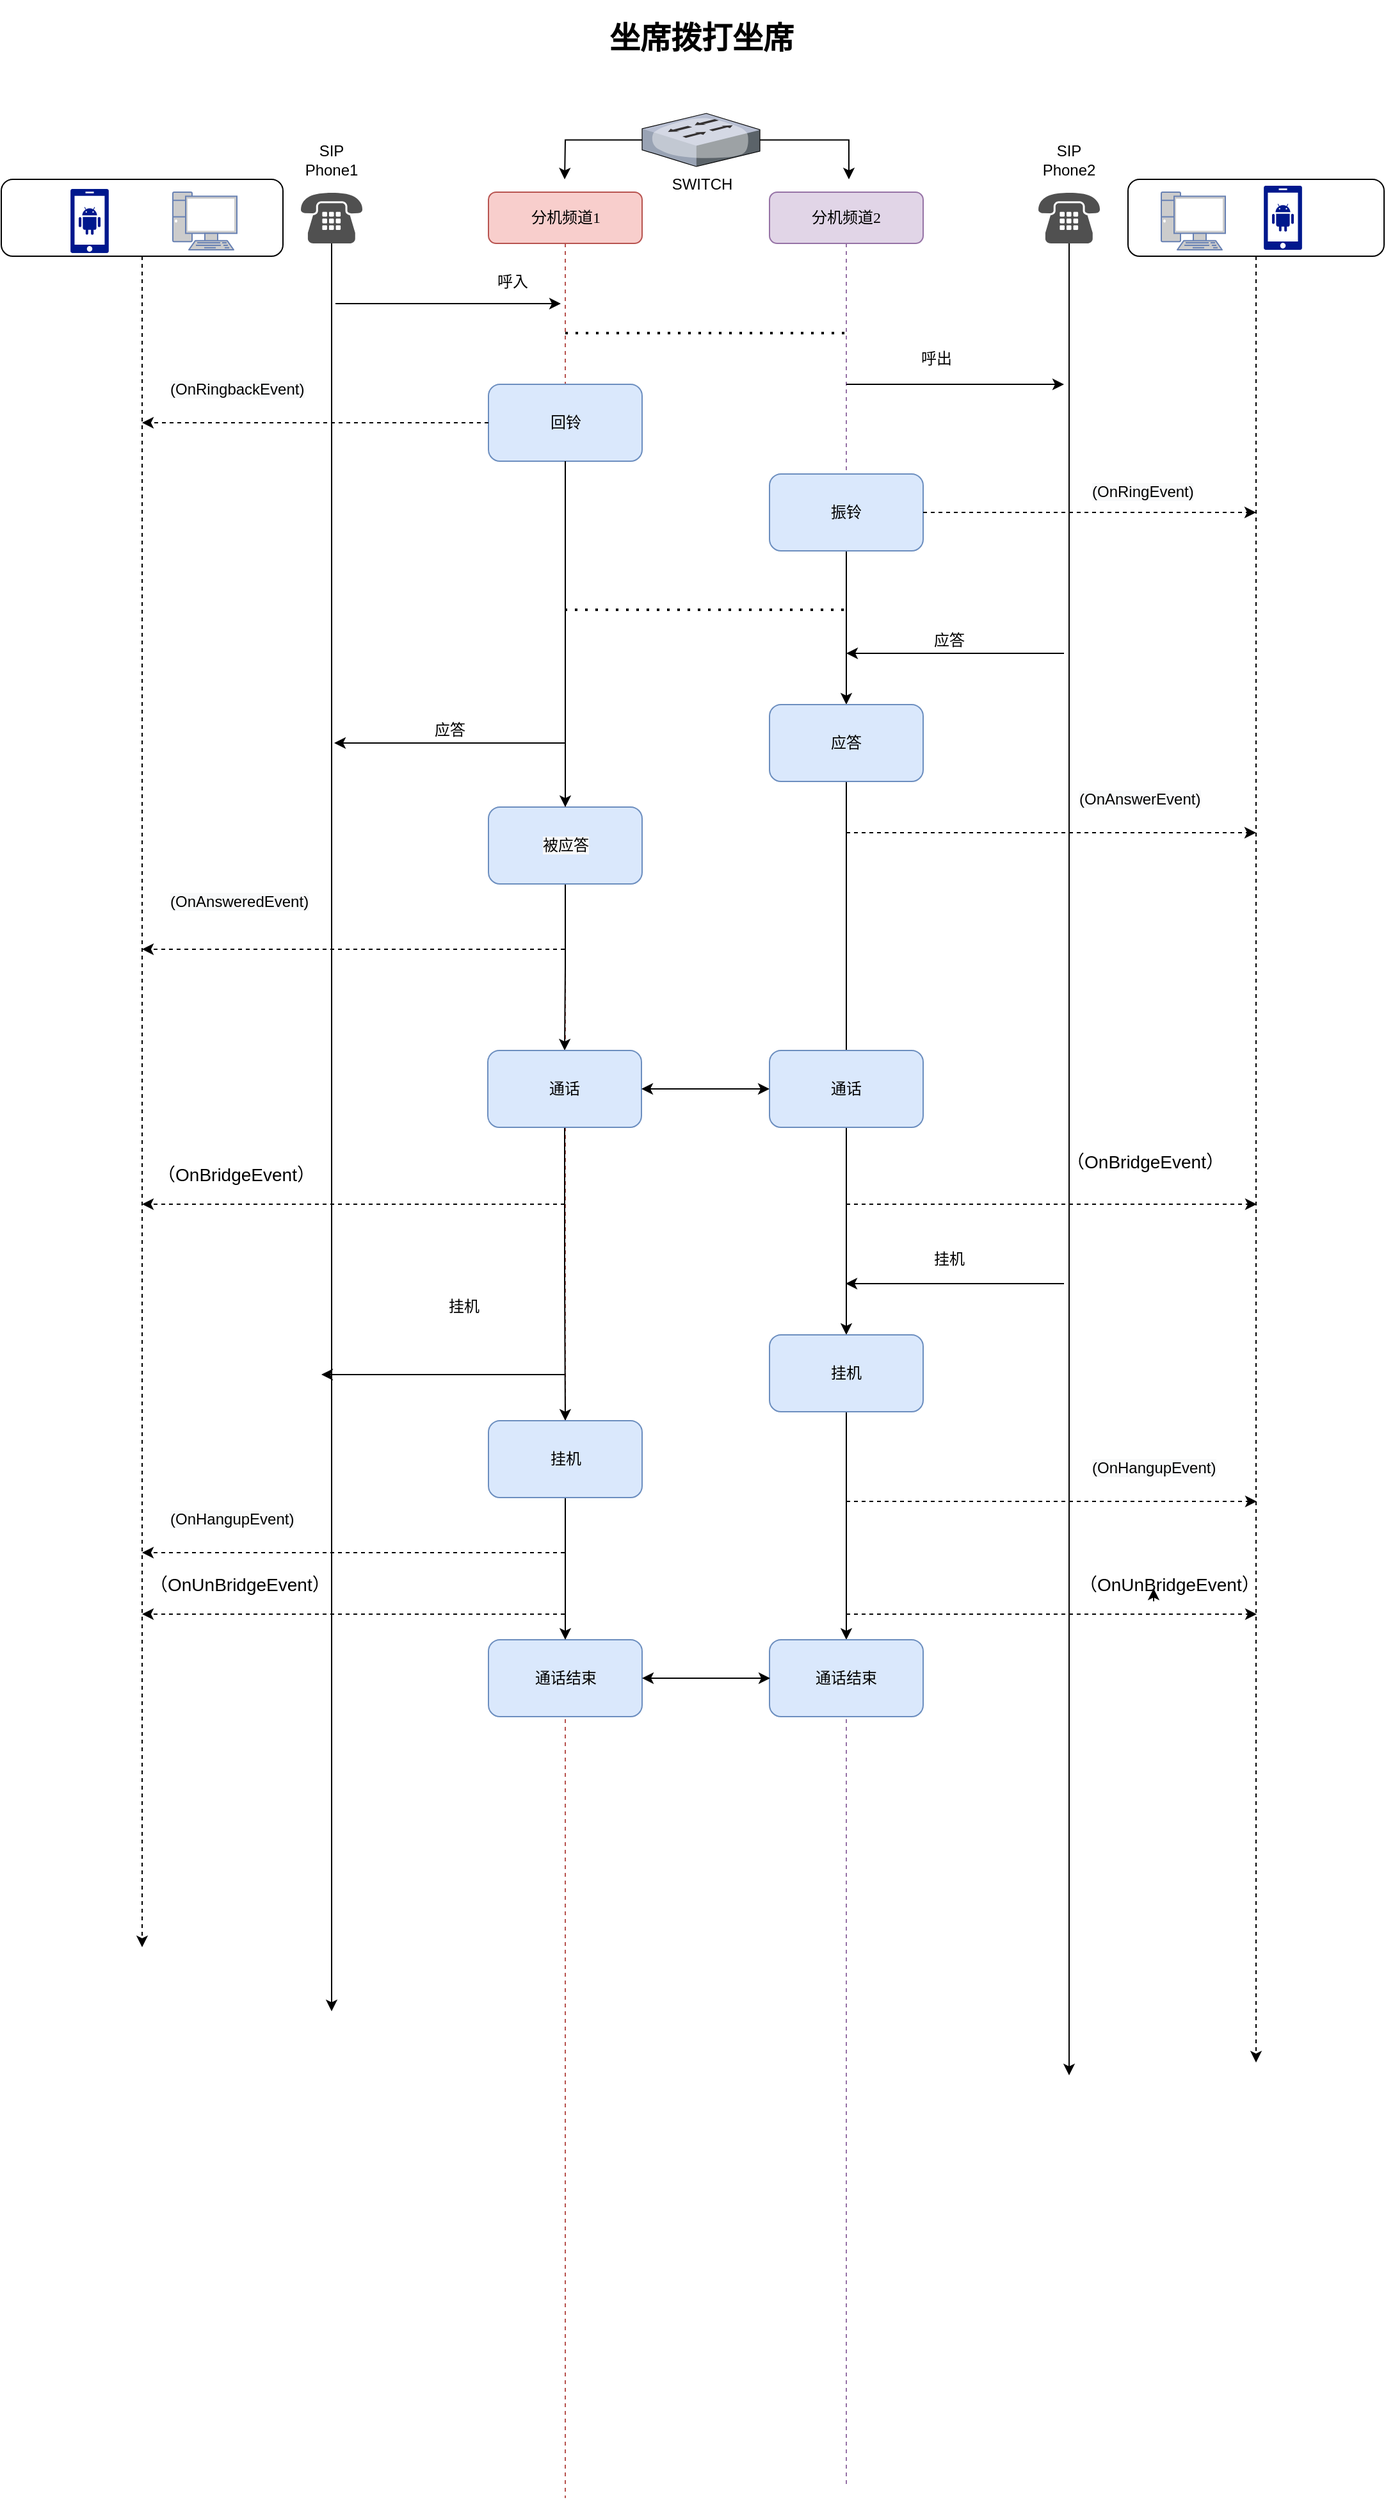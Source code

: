 <mxfile version="16.2.1" type="github">
  <diagram id="9-FvxQDjEBou1wWmNp5G" name="第 1 页">
    <mxGraphModel dx="1865" dy="633" grid="1" gridSize="10" guides="1" tooltips="1" connect="1" arrows="1" fold="1" page="1" pageScale="1" pageWidth="827" pageHeight="1169" math="0" shadow="0">
      <root>
        <mxCell id="0" />
        <mxCell id="1" parent="0" />
        <mxCell id="OYy-x_k3-v6llGjaAuk5-1" value="分机频道2" style="shape=umlLifeline;perimeter=lifelinePerimeter;whiteSpace=wrap;html=1;container=1;collapsible=0;recursiveResize=0;outlineConnect=0;rounded=1;shadow=0;comic=0;labelBackgroundColor=none;strokeWidth=1;fontFamily=Verdana;fontSize=12;align=center;fillColor=#e1d5e7;strokeColor=#9673a6;" vertex="1" parent="1">
          <mxGeometry x="480" y="150" width="120" height="1790" as="geometry" />
        </mxCell>
        <mxCell id="OYy-x_k3-v6llGjaAuk5-80" style="edgeStyle=orthogonalEdgeStyle;rounded=0;orthogonalLoop=1;jettySize=auto;html=1;" edge="1" parent="OYy-x_k3-v6llGjaAuk5-1" source="OYy-x_k3-v6llGjaAuk5-33" target="OYy-x_k3-v6llGjaAuk5-56">
          <mxGeometry relative="1" as="geometry" />
        </mxCell>
        <mxCell id="OYy-x_k3-v6llGjaAuk5-33" value="&lt;p class=&quot;MsoNormal&quot;&gt;&lt;span style=&quot;font-size: 9.0pt&quot;&gt;振铃&lt;/span&gt;&lt;/p&gt;" style="rounded=1;whiteSpace=wrap;html=1;fillColor=#dae8fc;strokeColor=#6c8ebf;" vertex="1" parent="OYy-x_k3-v6llGjaAuk5-1">
          <mxGeometry y="220" width="120" height="60" as="geometry" />
        </mxCell>
        <mxCell id="OYy-x_k3-v6llGjaAuk5-79" style="edgeStyle=orthogonalEdgeStyle;rounded=0;orthogonalLoop=1;jettySize=auto;html=1;" edge="1" parent="OYy-x_k3-v6llGjaAuk5-1" source="OYy-x_k3-v6llGjaAuk5-56" target="OYy-x_k3-v6llGjaAuk5-29">
          <mxGeometry relative="1" as="geometry" />
        </mxCell>
        <mxCell id="OYy-x_k3-v6llGjaAuk5-56" value="&lt;p class=&quot;MsoNormal&quot;&gt;&lt;span style=&quot;font-size: 9.0pt&quot;&gt;应答&lt;/span&gt;&lt;/p&gt;" style="rounded=1;whiteSpace=wrap;html=1;fillColor=#dae8fc;strokeColor=#6c8ebf;" vertex="1" parent="OYy-x_k3-v6llGjaAuk5-1">
          <mxGeometry y="400" width="120" height="60" as="geometry" />
        </mxCell>
        <mxCell id="OYy-x_k3-v6llGjaAuk5-112" style="edgeStyle=orthogonalEdgeStyle;rounded=0;orthogonalLoop=1;jettySize=auto;html=1;startArrow=none;startFill=0;" edge="1" parent="OYy-x_k3-v6llGjaAuk5-1" source="OYy-x_k3-v6llGjaAuk5-29" target="OYy-x_k3-v6llGjaAuk5-99">
          <mxGeometry relative="1" as="geometry" />
        </mxCell>
        <mxCell id="OYy-x_k3-v6llGjaAuk5-29" value="&lt;p class=&quot;MsoNormal&quot;&gt;&lt;span style=&quot;font-size: 9pt&quot;&gt;挂机&lt;/span&gt;&lt;/p&gt;" style="rounded=1;whiteSpace=wrap;html=1;fillColor=#dae8fc;strokeColor=#6c8ebf;" vertex="1" parent="OYy-x_k3-v6llGjaAuk5-1">
          <mxGeometry y="892" width="120" height="60" as="geometry" />
        </mxCell>
        <mxCell id="OYy-x_k3-v6llGjaAuk5-88" value="&lt;p class=&quot;MsoNormal&quot;&gt;通话&lt;/p&gt;" style="rounded=1;whiteSpace=wrap;html=1;fillColor=#dae8fc;strokeColor=#6c8ebf;" vertex="1" parent="OYy-x_k3-v6llGjaAuk5-1">
          <mxGeometry y="670" width="120" height="60" as="geometry" />
        </mxCell>
        <mxCell id="OYy-x_k3-v6llGjaAuk5-99" value="&lt;p class=&quot;MsoNormal&quot;&gt;通话结束&lt;/p&gt;" style="rounded=1;whiteSpace=wrap;html=1;fillColor=#dae8fc;strokeColor=#6c8ebf;" vertex="1" parent="OYy-x_k3-v6llGjaAuk5-1">
          <mxGeometry y="1130" width="120" height="60" as="geometry" />
        </mxCell>
        <mxCell id="OYy-x_k3-v6llGjaAuk5-2" value="分机频道1" style="shape=umlLifeline;perimeter=lifelinePerimeter;whiteSpace=wrap;html=1;container=1;collapsible=0;recursiveResize=0;outlineConnect=0;rounded=1;shadow=0;comic=0;labelBackgroundColor=none;strokeWidth=1;fontFamily=Verdana;fontSize=12;align=center;fillColor=#f8cecc;strokeColor=#b85450;" vertex="1" parent="1">
          <mxGeometry x="260.5" y="150" width="120" height="1800" as="geometry" />
        </mxCell>
        <mxCell id="OYy-x_k3-v6llGjaAuk5-16" value="呼入" style="text;html=1;align=center;verticalAlign=middle;resizable=0;points=[];autosize=1;strokeColor=none;fillColor=none;" vertex="1" parent="OYy-x_k3-v6llGjaAuk5-2">
          <mxGeometry x="-1.5" y="60" width="40" height="20" as="geometry" />
        </mxCell>
        <mxCell id="OYy-x_k3-v6llGjaAuk5-5" value="&lt;p class=&quot;MsoNormal&quot;&gt;&lt;span style=&quot;font-size: 9.0pt&quot;&gt;回铃&lt;/span&gt;&lt;/p&gt;" style="rounded=1;whiteSpace=wrap;html=1;fillColor=#dae8fc;strokeColor=#6c8ebf;" vertex="1" parent="OYy-x_k3-v6llGjaAuk5-2">
          <mxGeometry y="150" width="120" height="60" as="geometry" />
        </mxCell>
        <mxCell id="OYy-x_k3-v6llGjaAuk5-109" style="edgeStyle=orthogonalEdgeStyle;rounded=0;orthogonalLoop=1;jettySize=auto;html=1;startArrow=none;startFill=0;" edge="1" parent="OYy-x_k3-v6llGjaAuk5-2" source="OYy-x_k3-v6llGjaAuk5-18" target="OYy-x_k3-v6llGjaAuk5-87">
          <mxGeometry relative="1" as="geometry" />
        </mxCell>
        <mxCell id="OYy-x_k3-v6llGjaAuk5-18" value="&#xa;&#xa;&lt;span style=&quot;color: rgb(0, 0, 0); font-family: helvetica; font-size: 12px; font-style: normal; font-weight: 400; letter-spacing: normal; text-align: center; text-indent: 0px; text-transform: none; word-spacing: 0px; background-color: rgb(248, 249, 250); display: inline; float: none;&quot;&gt;被应答&lt;/span&gt;&#xa;&#xa;" style="rounded=1;whiteSpace=wrap;html=1;fillColor=#dae8fc;strokeColor=#6c8ebf;" vertex="1" parent="OYy-x_k3-v6llGjaAuk5-2">
          <mxGeometry y="480" width="120" height="60" as="geometry" />
        </mxCell>
        <mxCell id="OYy-x_k3-v6llGjaAuk5-20" style="edgeStyle=none;rounded=0;orthogonalLoop=1;jettySize=auto;html=1;" edge="1" parent="OYy-x_k3-v6llGjaAuk5-2" source="OYy-x_k3-v6llGjaAuk5-5" target="OYy-x_k3-v6llGjaAuk5-18">
          <mxGeometry relative="1" as="geometry" />
        </mxCell>
        <mxCell id="OYy-x_k3-v6llGjaAuk5-110" style="edgeStyle=orthogonalEdgeStyle;rounded=0;orthogonalLoop=1;jettySize=auto;html=1;startArrow=none;startFill=0;" edge="1" parent="OYy-x_k3-v6llGjaAuk5-2" source="OYy-x_k3-v6llGjaAuk5-87" target="OYy-x_k3-v6llGjaAuk5-101">
          <mxGeometry relative="1" as="geometry" />
        </mxCell>
        <mxCell id="OYy-x_k3-v6llGjaAuk5-87" value="通话" style="rounded=1;whiteSpace=wrap;html=1;fillColor=#dae8fc;strokeColor=#6c8ebf;" vertex="1" parent="OYy-x_k3-v6llGjaAuk5-2">
          <mxGeometry x="-0.5" y="670" width="120" height="60" as="geometry" />
        </mxCell>
        <mxCell id="OYy-x_k3-v6llGjaAuk5-100" value="通话结束" style="rounded=1;whiteSpace=wrap;html=1;fillColor=#dae8fc;strokeColor=#6c8ebf;" vertex="1" parent="OYy-x_k3-v6llGjaAuk5-2">
          <mxGeometry y="1130" width="120" height="60" as="geometry" />
        </mxCell>
        <mxCell id="OYy-x_k3-v6llGjaAuk5-111" style="edgeStyle=orthogonalEdgeStyle;rounded=0;orthogonalLoop=1;jettySize=auto;html=1;startArrow=none;startFill=0;" edge="1" parent="OYy-x_k3-v6llGjaAuk5-2" source="OYy-x_k3-v6llGjaAuk5-101" target="OYy-x_k3-v6llGjaAuk5-100">
          <mxGeometry relative="1" as="geometry" />
        </mxCell>
        <mxCell id="OYy-x_k3-v6llGjaAuk5-101" value="&lt;p class=&quot;MsoNormal&quot;&gt;挂机&lt;/p&gt;" style="rounded=1;whiteSpace=wrap;html=1;fillColor=#dae8fc;strokeColor=#6c8ebf;" vertex="1" parent="OYy-x_k3-v6llGjaAuk5-2">
          <mxGeometry y="959" width="120" height="60" as="geometry" />
        </mxCell>
        <mxCell id="OYy-x_k3-v6llGjaAuk5-34" value="" style="endArrow=classic;html=1;rounded=0;" edge="1" parent="1">
          <mxGeometry width="50" height="50" relative="1" as="geometry">
            <mxPoint x="141" y="237" as="sourcePoint" />
            <mxPoint x="317" y="237" as="targetPoint" />
          </mxGeometry>
        </mxCell>
        <mxCell id="OYy-x_k3-v6llGjaAuk5-44" style="edgeStyle=orthogonalEdgeStyle;rounded=0;orthogonalLoop=1;jettySize=auto;html=1;" edge="1" parent="1" source="OYy-x_k3-v6llGjaAuk5-36">
          <mxGeometry relative="1" as="geometry">
            <mxPoint x="714" y="1620" as="targetPoint" />
          </mxGeometry>
        </mxCell>
        <mxCell id="OYy-x_k3-v6llGjaAuk5-36" value="" style="sketch=0;pointerEvents=1;shadow=0;dashed=0;html=1;strokeColor=none;fillColor=#505050;labelPosition=center;verticalLabelPosition=bottom;verticalAlign=top;outlineConnect=0;align=center;shape=mxgraph.office.devices.phone_traditional;" vertex="1" parent="1">
          <mxGeometry x="690" y="150" width="48" height="40" as="geometry" />
        </mxCell>
        <mxCell id="OYy-x_k3-v6llGjaAuk5-39" value="" style="endArrow=classic;html=1;rounded=0;" edge="1" parent="1" source="OYy-x_k3-v6llGjaAuk5-1">
          <mxGeometry width="50" height="50" relative="1" as="geometry">
            <mxPoint x="350" y="350" as="sourcePoint" />
            <mxPoint x="710" y="300" as="targetPoint" />
          </mxGeometry>
        </mxCell>
        <mxCell id="OYy-x_k3-v6llGjaAuk5-40" value="呼出" style="text;html=1;align=center;verticalAlign=middle;resizable=0;points=[];autosize=1;strokeColor=none;fillColor=none;" vertex="1" parent="1">
          <mxGeometry x="590" y="270" width="40" height="20" as="geometry" />
        </mxCell>
        <mxCell id="OYy-x_k3-v6llGjaAuk5-41" value="" style="endArrow=none;dashed=1;html=1;dashPattern=1 3;strokeWidth=2;rounded=0;" edge="1" parent="1" source="OYy-x_k3-v6llGjaAuk5-2" target="OYy-x_k3-v6llGjaAuk5-1">
          <mxGeometry width="50" height="50" relative="1" as="geometry">
            <mxPoint x="350" y="380" as="sourcePoint" />
            <mxPoint x="400" y="330" as="targetPoint" />
            <Array as="points">
              <mxPoint x="330" y="260" />
            </Array>
          </mxGeometry>
        </mxCell>
        <mxCell id="OYy-x_k3-v6llGjaAuk5-43" style="edgeStyle=orthogonalEdgeStyle;rounded=0;orthogonalLoop=1;jettySize=auto;html=1;" edge="1" parent="1" source="OYy-x_k3-v6llGjaAuk5-42">
          <mxGeometry relative="1" as="geometry">
            <mxPoint x="138" y="1570" as="targetPoint" />
          </mxGeometry>
        </mxCell>
        <mxCell id="OYy-x_k3-v6llGjaAuk5-42" value="" style="sketch=0;pointerEvents=1;shadow=0;dashed=0;html=1;strokeColor=none;fillColor=#505050;labelPosition=center;verticalLabelPosition=bottom;verticalAlign=top;outlineConnect=0;align=center;shape=mxgraph.office.devices.phone_traditional;" vertex="1" parent="1">
          <mxGeometry x="114" y="150" width="48" height="40" as="geometry" />
        </mxCell>
        <mxCell id="OYy-x_k3-v6llGjaAuk5-46" value="SIP Phone1" style="text;html=1;strokeColor=none;fillColor=none;align=center;verticalAlign=middle;whiteSpace=wrap;rounded=0;" vertex="1" parent="1">
          <mxGeometry x="108" y="110" width="60" height="30" as="geometry" />
        </mxCell>
        <mxCell id="OYy-x_k3-v6llGjaAuk5-47" value="SIP Phone2" style="text;html=1;strokeColor=none;fillColor=none;align=center;verticalAlign=middle;whiteSpace=wrap;rounded=0;" vertex="1" parent="1">
          <mxGeometry x="684" y="110" width="60" height="30" as="geometry" />
        </mxCell>
        <mxCell id="OYy-x_k3-v6llGjaAuk5-48" style="edgeStyle=orthogonalEdgeStyle;rounded=0;orthogonalLoop=1;jettySize=auto;html=1;dashed=1;" edge="1" parent="1" source="OYy-x_k3-v6llGjaAuk5-5">
          <mxGeometry relative="1" as="geometry">
            <mxPoint x="-10" y="330" as="targetPoint" />
          </mxGeometry>
        </mxCell>
        <mxCell id="OYy-x_k3-v6llGjaAuk5-49" value="&lt;span style=&quot;color: rgb(0, 0, 0); font-family: helvetica; font-size: 9pt; font-style: normal; font-weight: 400; letter-spacing: normal; text-align: center; text-indent: 0px; text-transform: none; word-spacing: 0px; background-color: rgb(248, 249, 250);&quot;&gt;(O&lt;/span&gt;&lt;span style=&quot;color: rgb(0, 0, 0); font-family: helvetica; font-size: 9pt; font-style: normal; font-weight: 400; letter-spacing: normal; text-align: center; text-indent: 0px; text-transform: none; word-spacing: 0px; background-color: rgb(248, 249, 250);&quot;&gt;nRingbackEvent)&lt;/span&gt;" style="text;whiteSpace=wrap;html=1;" vertex="1" parent="1">
          <mxGeometry x="10" y="290" width="130" height="30" as="geometry" />
        </mxCell>
        <mxCell id="OYy-x_k3-v6llGjaAuk5-50" style="edgeStyle=orthogonalEdgeStyle;rounded=0;orthogonalLoop=1;jettySize=auto;html=1;dashed=1;" edge="1" parent="1" source="OYy-x_k3-v6llGjaAuk5-33">
          <mxGeometry relative="1" as="geometry">
            <mxPoint x="860" y="400" as="targetPoint" />
          </mxGeometry>
        </mxCell>
        <mxCell id="OYy-x_k3-v6llGjaAuk5-51" value="&lt;span style=&quot;color: rgb(0 , 0 , 0) ; font-family: &amp;#34;helvetica&amp;#34; ; font-size: 9pt ; font-style: normal ; font-weight: 400 ; letter-spacing: normal ; text-align: center ; text-indent: 0px ; text-transform: none ; word-spacing: 0px ; background-color: rgb(248 , 249 , 250)&quot;&gt;(O&lt;/span&gt;&lt;span style=&quot;color: rgb(0 , 0 , 0) ; font-family: &amp;#34;helvetica&amp;#34; ; font-size: 9pt ; font-style: normal ; font-weight: 400 ; letter-spacing: normal ; text-align: center ; text-indent: 0px ; text-transform: none ; word-spacing: 0px ; background-color: rgb(248 , 249 , 250)&quot;&gt;nRingEvent)&lt;/span&gt;" style="text;whiteSpace=wrap;html=1;" vertex="1" parent="1">
          <mxGeometry x="730" y="370" width="100" height="30" as="geometry" />
        </mxCell>
        <mxCell id="OYy-x_k3-v6llGjaAuk5-52" value="" style="endArrow=classic;html=1;rounded=0;" edge="1" parent="1" target="OYy-x_k3-v6llGjaAuk5-1">
          <mxGeometry width="50" height="50" relative="1" as="geometry">
            <mxPoint x="710" y="510" as="sourcePoint" />
            <mxPoint x="400" y="430" as="targetPoint" />
          </mxGeometry>
        </mxCell>
        <mxCell id="OYy-x_k3-v6llGjaAuk5-53" value="应答" style="text;html=1;align=center;verticalAlign=middle;resizable=0;points=[];autosize=1;strokeColor=none;fillColor=none;" vertex="1" parent="1">
          <mxGeometry x="600" y="490" width="40" height="20" as="geometry" />
        </mxCell>
        <mxCell id="OYy-x_k3-v6llGjaAuk5-57" value="" style="endArrow=classic;html=1;rounded=0;dashed=1;" edge="1" parent="1" source="OYy-x_k3-v6llGjaAuk5-1">
          <mxGeometry width="50" height="50" relative="1" as="geometry">
            <mxPoint x="660" y="700" as="sourcePoint" />
            <mxPoint x="860" y="650" as="targetPoint" />
          </mxGeometry>
        </mxCell>
        <mxCell id="OYy-x_k3-v6llGjaAuk5-58" value="&lt;span style=&quot;color: rgb(0, 0, 0); font-family: helvetica; font-size: 9pt; font-style: normal; font-weight: 400; letter-spacing: normal; text-align: center; text-indent: 0px; text-transform: none; word-spacing: 0px; background-color: rgb(248, 249, 250);&quot;&gt;(&lt;/span&gt;&lt;span style=&quot;color: rgb(0, 0, 0); font-family: helvetica; font-size: 9pt; font-style: normal; font-weight: 400; letter-spacing: normal; text-align: center; text-indent: 0px; text-transform: none; word-spacing: 0px; background-color: rgb(248, 249, 250);&quot;&gt;O&lt;/span&gt;&lt;span style=&quot;color: rgb(0, 0, 0); font-family: helvetica; font-size: 9pt; font-style: normal; font-weight: 400; letter-spacing: normal; text-align: center; text-indent: 0px; text-transform: none; word-spacing: 0px; background-color: rgb(248, 249, 250);&quot;&gt;nAnswerEvent&lt;/span&gt;&lt;span style=&quot;color: rgb(0, 0, 0); font-family: helvetica; font-size: 9pt; font-style: normal; font-weight: 400; letter-spacing: normal; text-align: center; text-indent: 0px; text-transform: none; word-spacing: 0px; background-color: rgb(248, 249, 250);&quot;&gt;)&lt;/span&gt;" style="text;whiteSpace=wrap;html=1;" vertex="1" parent="1">
          <mxGeometry x="720" y="610" width="120" height="30" as="geometry" />
        </mxCell>
        <mxCell id="OYy-x_k3-v6llGjaAuk5-63" value="" style="endArrow=classic;html=1;rounded=0;dashed=1;" edge="1" parent="1">
          <mxGeometry width="50" height="50" relative="1" as="geometry">
            <mxPoint x="320" y="741" as="sourcePoint" />
            <mxPoint x="-10" y="741" as="targetPoint" />
          </mxGeometry>
        </mxCell>
        <mxCell id="OYy-x_k3-v6llGjaAuk5-64" value="&lt;span style=&quot;color: rgb(0 , 0 , 0) ; font-family: &amp;#34;helvetica&amp;#34; ; font-size: 9pt ; font-style: normal ; font-weight: 400 ; letter-spacing: normal ; text-align: center ; text-indent: 0px ; text-transform: none ; word-spacing: 0px ; background-color: rgb(248 , 249 , 250)&quot;&gt;(&lt;/span&gt;&lt;span style=&quot;color: rgb(0 , 0 , 0) ; font-family: &amp;#34;helvetica&amp;#34; ; font-size: 9pt ; font-style: normal ; font-weight: 400 ; letter-spacing: normal ; text-align: center ; text-indent: 0px ; text-transform: none ; word-spacing: 0px ; background-color: rgb(248 , 249 , 250)&quot;&gt;O&lt;/span&gt;&lt;span style=&quot;color: rgb(0 , 0 , 0) ; font-family: &amp;#34;helvetica&amp;#34; ; font-size: 9pt ; font-style: normal ; font-weight: 400 ; letter-spacing: normal ; text-align: center ; text-indent: 0px ; text-transform: none ; word-spacing: 0px ; background-color: rgb(248 , 249 , 250)&quot;&gt;nAnsweredEvent&lt;/span&gt;&lt;span style=&quot;color: rgb(0 , 0 , 0) ; font-family: &amp;#34;helvetica&amp;#34; ; font-size: 9pt ; font-style: normal ; font-weight: 400 ; letter-spacing: normal ; text-align: center ; text-indent: 0px ; text-transform: none ; word-spacing: 0px ; background-color: rgb(248 , 249 , 250)&quot;&gt;)&lt;/span&gt;" style="text;whiteSpace=wrap;html=1;" vertex="1" parent="1">
          <mxGeometry x="10" y="690" width="170" height="30" as="geometry" />
        </mxCell>
        <mxCell id="OYy-x_k3-v6llGjaAuk5-66" value="" style="endArrow=none;dashed=1;html=1;dashPattern=1 3;strokeWidth=2;rounded=0;" edge="1" parent="1">
          <mxGeometry width="50" height="50" relative="1" as="geometry">
            <mxPoint x="320" y="476" as="sourcePoint" />
            <mxPoint x="539.5" y="476" as="targetPoint" />
            <Array as="points">
              <mxPoint x="330" y="476" />
            </Array>
          </mxGeometry>
        </mxCell>
        <mxCell id="OYy-x_k3-v6llGjaAuk5-67" value="&lt;h1&gt;坐席拨打坐席&lt;/h1&gt;&lt;p&gt;&lt;br&gt;&lt;/p&gt;" style="text;html=1;strokeColor=none;fillColor=none;spacing=5;spacingTop=-20;whiteSpace=wrap;overflow=hidden;rounded=0;" vertex="1" parent="1">
          <mxGeometry x="350" y="10" width="190" height="60" as="geometry" />
        </mxCell>
        <mxCell id="OYy-x_k3-v6llGjaAuk5-69" value="" style="group" vertex="1" connectable="0" parent="1">
          <mxGeometry x="-120" y="140" width="220" height="60" as="geometry" />
        </mxCell>
        <mxCell id="OYy-x_k3-v6llGjaAuk5-68" value="" style="rounded=1;whiteSpace=wrap;html=1;gradientColor=#ffffff;" vertex="1" parent="OYy-x_k3-v6llGjaAuk5-69">
          <mxGeometry width="220" height="60" as="geometry" />
        </mxCell>
        <mxCell id="OYy-x_k3-v6llGjaAuk5-59" value="" style="fontColor=#0066CC;verticalAlign=top;verticalLabelPosition=bottom;labelPosition=center;align=center;html=1;outlineConnect=0;fillColor=#CCCCCC;strokeColor=#6881B3;gradientColor=none;gradientDirection=north;strokeWidth=2;shape=mxgraph.networks.pc;" vertex="1" parent="OYy-x_k3-v6llGjaAuk5-69">
          <mxGeometry x="134" y="10" width="50" height="45" as="geometry" />
        </mxCell>
        <mxCell id="OYy-x_k3-v6llGjaAuk5-60" value="" style="sketch=0;aspect=fixed;pointerEvents=1;shadow=0;dashed=0;html=1;strokeColor=none;labelPosition=center;verticalLabelPosition=bottom;verticalAlign=top;align=center;fillColor=#00188D;shape=mxgraph.mscae.enterprise.android_phone" vertex="1" parent="OYy-x_k3-v6llGjaAuk5-69">
          <mxGeometry x="54" y="7.5" width="30" height="50" as="geometry" />
        </mxCell>
        <mxCell id="OYy-x_k3-v6llGjaAuk5-72" value="" style="group" vertex="1" connectable="0" parent="1">
          <mxGeometry x="760" y="140" width="200" height="60" as="geometry" />
        </mxCell>
        <mxCell id="OYy-x_k3-v6llGjaAuk5-71" value="" style="rounded=1;whiteSpace=wrap;html=1;gradientColor=#ffffff;" vertex="1" parent="OYy-x_k3-v6llGjaAuk5-72">
          <mxGeometry width="200" height="60" as="geometry" />
        </mxCell>
        <mxCell id="OYy-x_k3-v6llGjaAuk5-61" value="" style="fontColor=#0066CC;verticalAlign=top;verticalLabelPosition=bottom;labelPosition=center;align=center;html=1;outlineConnect=0;fillColor=#CCCCCC;strokeColor=#6881B3;gradientColor=none;gradientDirection=north;strokeWidth=2;shape=mxgraph.networks.pc;" vertex="1" parent="OYy-x_k3-v6llGjaAuk5-72">
          <mxGeometry x="26" y="10" width="50" height="45" as="geometry" />
        </mxCell>
        <mxCell id="OYy-x_k3-v6llGjaAuk5-62" value="" style="sketch=0;aspect=fixed;pointerEvents=1;shadow=0;dashed=0;html=1;strokeColor=none;labelPosition=center;verticalLabelPosition=bottom;verticalAlign=top;align=center;fillColor=#00188D;shape=mxgraph.mscae.enterprise.android_phone" vertex="1" parent="OYy-x_k3-v6llGjaAuk5-72">
          <mxGeometry x="106" y="5" width="30" height="50" as="geometry" />
        </mxCell>
        <mxCell id="OYy-x_k3-v6llGjaAuk5-73" style="edgeStyle=orthogonalEdgeStyle;rounded=0;orthogonalLoop=1;jettySize=auto;html=1;dashed=1;" edge="1" parent="1" source="OYy-x_k3-v6llGjaAuk5-68">
          <mxGeometry relative="1" as="geometry">
            <mxPoint x="-10" y="1520" as="targetPoint" />
          </mxGeometry>
        </mxCell>
        <mxCell id="OYy-x_k3-v6llGjaAuk5-76" style="edgeStyle=orthogonalEdgeStyle;rounded=0;orthogonalLoop=1;jettySize=auto;html=1;dashed=1;" edge="1" parent="1" source="OYy-x_k3-v6llGjaAuk5-71">
          <mxGeometry relative="1" as="geometry">
            <mxPoint x="860" y="1610" as="targetPoint" />
            <Array as="points">
              <mxPoint x="860" y="1210" />
            </Array>
          </mxGeometry>
        </mxCell>
        <mxCell id="OYy-x_k3-v6llGjaAuk5-77" value="" style="endArrow=classic;html=1;rounded=0;" edge="1" parent="1">
          <mxGeometry width="50" height="50" relative="1" as="geometry">
            <mxPoint x="710" y="1002" as="sourcePoint" />
            <mxPoint x="539.5" y="1002" as="targetPoint" />
          </mxGeometry>
        </mxCell>
        <mxCell id="OYy-x_k3-v6llGjaAuk5-78" value="挂机" style="text;html=1;align=center;verticalAlign=middle;resizable=0;points=[];autosize=1;strokeColor=none;fillColor=none;" vertex="1" parent="1">
          <mxGeometry x="600" y="973" width="40" height="20" as="geometry" />
        </mxCell>
        <mxCell id="OYy-x_k3-v6llGjaAuk5-83" value="" style="endArrow=classic;html=1;rounded=0;dashed=1;" edge="1" parent="1">
          <mxGeometry width="50" height="50" relative="1" as="geometry">
            <mxPoint x="540" y="1172" as="sourcePoint" />
            <mxPoint x="860.5" y="1172" as="targetPoint" />
          </mxGeometry>
        </mxCell>
        <mxCell id="OYy-x_k3-v6llGjaAuk5-84" value="&lt;span style=&quot;color: rgb(0, 0, 0); font-family: helvetica; font-size: 9pt; font-style: normal; font-weight: 400; letter-spacing: normal; text-align: center; text-indent: 0px; text-transform: none; word-spacing: 0px; background-color: rgb(248, 249, 250);&quot;&gt;(&lt;/span&gt;&lt;span style=&quot;color: rgb(0, 0, 0); font-family: helvetica; font-size: 9pt; font-style: normal; font-weight: 400; letter-spacing: normal; text-align: center; text-indent: 0px; text-transform: none; word-spacing: 0px; background-color: rgb(248, 249, 250);&quot;&gt;O&lt;/span&gt;&lt;span style=&quot;color: rgb(0, 0, 0); font-family: helvetica; font-size: 9pt; font-style: normal; font-weight: 400; letter-spacing: normal; text-align: center; text-indent: 0px; text-transform: none; word-spacing: 0px; background-color: rgb(248, 249, 250);&quot;&gt;nHangupEvent&lt;/span&gt;&lt;span style=&quot;color: rgb(0, 0, 0); font-family: helvetica; font-size: 9pt; font-style: normal; font-weight: 400; letter-spacing: normal; text-align: center; text-indent: 0px; text-transform: none; word-spacing: 0px; background-color: rgb(248, 249, 250);&quot;&gt;)&lt;/span&gt;" style="text;whiteSpace=wrap;html=1;" vertex="1" parent="1">
          <mxGeometry x="730" y="1132" width="120" height="30" as="geometry" />
        </mxCell>
        <mxCell id="OYy-x_k3-v6llGjaAuk5-85" value="" style="endArrow=classic;html=1;rounded=0;dashed=1;" edge="1" parent="1">
          <mxGeometry width="50" height="50" relative="1" as="geometry">
            <mxPoint x="320" y="1212" as="sourcePoint" />
            <mxPoint x="-10" y="1212" as="targetPoint" />
          </mxGeometry>
        </mxCell>
        <mxCell id="OYy-x_k3-v6llGjaAuk5-86" value="&lt;span style=&quot;color: rgb(0, 0, 0); font-family: helvetica; font-size: 9pt; font-style: normal; font-weight: 400; letter-spacing: normal; text-align: center; text-indent: 0px; text-transform: none; word-spacing: 0px; background-color: rgb(248, 249, 250);&quot;&gt;(&lt;/span&gt;&lt;span style=&quot;color: rgb(0, 0, 0); font-family: helvetica; font-size: 9pt; font-style: normal; font-weight: 400; letter-spacing: normal; text-align: center; text-indent: 0px; text-transform: none; word-spacing: 0px; background-color: rgb(248, 249, 250);&quot;&gt;O&lt;/span&gt;&lt;span style=&quot;color: rgb(0, 0, 0); font-family: helvetica; font-size: 9pt; font-style: normal; font-weight: 400; letter-spacing: normal; text-align: center; text-indent: 0px; text-transform: none; word-spacing: 0px; background-color: rgb(248, 249, 250);&quot;&gt;nHangupEvent&lt;/span&gt;&lt;span style=&quot;color: rgb(0, 0, 0); font-family: helvetica; font-size: 9pt; font-style: normal; font-weight: 400; letter-spacing: normal; text-align: center; text-indent: 0px; text-transform: none; word-spacing: 0px; background-color: rgb(248, 249, 250);&quot;&gt;)&lt;/span&gt;" style="text;whiteSpace=wrap;html=1;" vertex="1" parent="1">
          <mxGeometry x="10" y="1172" width="120" height="30" as="geometry" />
        </mxCell>
        <mxCell id="OYy-x_k3-v6llGjaAuk5-89" value="" style="endArrow=classic;html=1;rounded=0;dashed=1;" edge="1" parent="1">
          <mxGeometry width="50" height="50" relative="1" as="geometry">
            <mxPoint x="540" y="940" as="sourcePoint" />
            <mxPoint x="860.5" y="940" as="targetPoint" />
          </mxGeometry>
        </mxCell>
        <mxCell id="OYy-x_k3-v6llGjaAuk5-90" value="" style="endArrow=classic;html=1;rounded=0;dashed=1;" edge="1" parent="1">
          <mxGeometry width="50" height="50" relative="1" as="geometry">
            <mxPoint x="320" y="940" as="sourcePoint" />
            <mxPoint x="-10" y="940" as="targetPoint" />
          </mxGeometry>
        </mxCell>
        <mxCell id="OYy-x_k3-v6llGjaAuk5-91" value="&lt;p class=&quot;MsoNormal&quot;&gt;&lt;span style=&quot;font-size: 10.5pt&quot;&gt;（On&lt;/span&gt;&lt;span style=&quot;font-size: 10.5pt&quot;&gt;BridgeEvent）&lt;/span&gt;&lt;/p&gt;" style="text;whiteSpace=wrap;html=1;" vertex="1" parent="1">
          <mxGeometry x="710" y="880" width="120" height="50" as="geometry" />
        </mxCell>
        <mxCell id="OYy-x_k3-v6llGjaAuk5-92" value="&lt;p class=&quot;MsoNormal&quot;&gt;&lt;span style=&quot;font-size: 10.5pt&quot;&gt;（On&lt;/span&gt;&lt;span style=&quot;font-size: 10.5pt&quot;&gt;BridgeEvent）&lt;/span&gt;&lt;/p&gt;" style="text;whiteSpace=wrap;html=1;" vertex="1" parent="1">
          <mxGeometry y="890" width="120" height="50" as="geometry" />
        </mxCell>
        <mxCell id="OYy-x_k3-v6llGjaAuk5-96" style="edgeStyle=orthogonalEdgeStyle;rounded=0;orthogonalLoop=1;jettySize=auto;html=1;" edge="1" parent="1" source="OYy-x_k3-v6llGjaAuk5-95">
          <mxGeometry relative="1" as="geometry">
            <mxPoint x="320" y="140" as="targetPoint" />
          </mxGeometry>
        </mxCell>
        <mxCell id="OYy-x_k3-v6llGjaAuk5-97" style="edgeStyle=orthogonalEdgeStyle;rounded=0;orthogonalLoop=1;jettySize=auto;html=1;" edge="1" parent="1">
          <mxGeometry relative="1" as="geometry">
            <mxPoint x="542" y="140" as="targetPoint" />
            <mxPoint x="464.5" y="109.3" as="sourcePoint" />
            <Array as="points">
              <mxPoint x="542" y="109" />
            </Array>
          </mxGeometry>
        </mxCell>
        <mxCell id="OYy-x_k3-v6llGjaAuk5-95" value="SWITCH" style="verticalLabelPosition=bottom;sketch=0;aspect=fixed;html=1;verticalAlign=top;strokeColor=none;align=center;outlineConnect=0;shape=mxgraph.citrix.switch;gradientColor=#ffffff;" vertex="1" parent="1">
          <mxGeometry x="380.5" y="88.5" width="92" height="41.5" as="geometry" />
        </mxCell>
        <mxCell id="OYy-x_k3-v6llGjaAuk5-102" style="edgeStyle=orthogonalEdgeStyle;rounded=0;orthogonalLoop=1;jettySize=auto;html=1;entryX=0;entryY=0.5;entryDx=0;entryDy=0;startArrow=classic;startFill=1;" edge="1" parent="1" source="OYy-x_k3-v6llGjaAuk5-87" target="OYy-x_k3-v6llGjaAuk5-88">
          <mxGeometry relative="1" as="geometry" />
        </mxCell>
        <mxCell id="OYy-x_k3-v6llGjaAuk5-103" value="" style="endArrow=classic;html=1;rounded=0;" edge="1" parent="1">
          <mxGeometry width="50" height="50" relative="1" as="geometry">
            <mxPoint x="320" y="580" as="sourcePoint" />
            <mxPoint x="140" y="580" as="targetPoint" />
          </mxGeometry>
        </mxCell>
        <mxCell id="OYy-x_k3-v6llGjaAuk5-104" value="应答" style="text;html=1;align=center;verticalAlign=middle;resizable=0;points=[];autosize=1;strokeColor=none;fillColor=none;" vertex="1" parent="1">
          <mxGeometry x="210" y="560" width="40" height="20" as="geometry" />
        </mxCell>
        <mxCell id="OYy-x_k3-v6llGjaAuk5-106" value="" style="endArrow=classic;html=1;rounded=0;" edge="1" parent="1">
          <mxGeometry width="50" height="50" relative="1" as="geometry">
            <mxPoint x="320" y="1073" as="sourcePoint" />
            <mxPoint x="130" y="1073" as="targetPoint" />
          </mxGeometry>
        </mxCell>
        <mxCell id="OYy-x_k3-v6llGjaAuk5-107" value="挂机" style="text;html=1;align=center;verticalAlign=middle;resizable=0;points=[];autosize=1;strokeColor=none;fillColor=none;" vertex="1" parent="1">
          <mxGeometry x="220.5" y="1010" width="40" height="20" as="geometry" />
        </mxCell>
        <mxCell id="OYy-x_k3-v6llGjaAuk5-113" value="" style="endArrow=classic;html=1;rounded=0;dashed=1;" edge="1" parent="1">
          <mxGeometry width="50" height="50" relative="1" as="geometry">
            <mxPoint x="320" y="1260" as="sourcePoint" />
            <mxPoint x="-10" y="1260" as="targetPoint" />
          </mxGeometry>
        </mxCell>
        <mxCell id="OYy-x_k3-v6llGjaAuk5-114" value="&lt;p class=&quot;MsoNormal&quot;&gt;&lt;span style=&quot;font-size: 10.5pt&quot;&gt;（&lt;/span&gt;&lt;span style=&quot;font-size: 10.5pt&quot;&gt;OnUnBridge&lt;/span&gt;&lt;span style=&quot;font-size: 10.5pt&quot;&gt;Event&lt;/span&gt;&lt;span style=&quot;font-size: 10.5pt&quot;&gt;）&lt;/span&gt;&lt;/p&gt;" style="text;whiteSpace=wrap;html=1;" vertex="1" parent="1">
          <mxGeometry x="-6" y="1210" width="120" height="40" as="geometry" />
        </mxCell>
        <mxCell id="OYy-x_k3-v6llGjaAuk5-115" value="" style="endArrow=classic;html=1;rounded=0;dashed=1;" edge="1" parent="1">
          <mxGeometry width="50" height="50" relative="1" as="geometry">
            <mxPoint x="540" y="1260" as="sourcePoint" />
            <mxPoint x="860.5" y="1260" as="targetPoint" />
          </mxGeometry>
        </mxCell>
        <mxCell id="OYy-x_k3-v6llGjaAuk5-116" value="&lt;p class=&quot;MsoNormal&quot;&gt;&lt;span style=&quot;font-size: 10.5pt&quot;&gt;（&lt;/span&gt;&lt;span style=&quot;font-size: 10.5pt&quot;&gt;OnUnBridge&lt;/span&gt;&lt;span style=&quot;font-size: 10.5pt&quot;&gt;Event&lt;/span&gt;&lt;span style=&quot;font-size: 10.5pt&quot;&gt;）&lt;/span&gt;&lt;/p&gt;" style="text;whiteSpace=wrap;html=1;" vertex="1" parent="1">
          <mxGeometry x="720" y="1210" width="120" height="40" as="geometry" />
        </mxCell>
        <mxCell id="OYy-x_k3-v6llGjaAuk5-117" style="edgeStyle=orthogonalEdgeStyle;rounded=0;orthogonalLoop=1;jettySize=auto;html=1;exitX=0.5;exitY=1;exitDx=0;exitDy=0;entryX=0.5;entryY=0.75;entryDx=0;entryDy=0;entryPerimeter=0;startArrow=none;startFill=0;" edge="1" parent="1" source="OYy-x_k3-v6llGjaAuk5-116" target="OYy-x_k3-v6llGjaAuk5-116">
          <mxGeometry relative="1" as="geometry" />
        </mxCell>
        <mxCell id="OYy-x_k3-v6llGjaAuk5-118" style="edgeStyle=orthogonalEdgeStyle;rounded=0;orthogonalLoop=1;jettySize=auto;html=1;entryX=0;entryY=0.5;entryDx=0;entryDy=0;startArrow=classic;startFill=1;" edge="1" parent="1">
          <mxGeometry relative="1" as="geometry">
            <mxPoint x="380.5" y="1310" as="sourcePoint" />
            <mxPoint x="480.5" y="1310" as="targetPoint" />
          </mxGeometry>
        </mxCell>
        <mxCell id="OYy-x_k3-v6llGjaAuk5-120" value="" style="shape=image;html=1;verticalAlign=top;verticalLabelPosition=bottom;labelBackgroundColor=#ffffff;imageAspect=0;aspect=fixed;image=https://cdn3.iconfinder.com/data/icons/flat-actions-icons-9/792/Close_Icon_Dark-128.png;gradientColor=#ffffff;" vertex="1" parent="1">
          <mxGeometry x="400.5" y="1280" width="58" height="58" as="geometry" />
        </mxCell>
      </root>
    </mxGraphModel>
  </diagram>
</mxfile>

